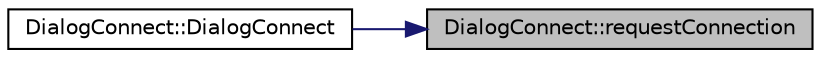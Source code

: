 digraph "DialogConnect::requestConnection"
{
 // LATEX_PDF_SIZE
  edge [fontname="Helvetica",fontsize="10",labelfontname="Helvetica",labelfontsize="10"];
  node [fontname="Helvetica",fontsize="10",shape=record];
  rankdir="RL";
  Node1 [label="DialogConnect::requestConnection",height=0.2,width=0.4,color="black", fillcolor="grey75", style="filled", fontcolor="black",tooltip="Request a new connection from the commMaster."];
  Node1 -> Node2 [dir="back",color="midnightblue",fontsize="10",style="solid",fontname="Helvetica"];
  Node2 [label="DialogConnect::DialogConnect",height=0.2,width=0.4,color="black", fillcolor="white", style="filled",URL="$class_dialog_connect.html#aefa611b60696bb99f199bd938857c2cb",tooltip="Constructor of the class."];
}
